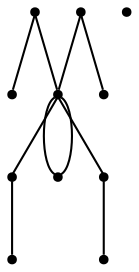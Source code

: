 graph {
  node [shape=point,comment="{\"directed\":false,\"doi\":\"10.1007/978-3-031-22203-0_5\",\"figure\":\"4\"}"]

  v0 [pos="1241.093619202688,436.3465166705854"]
  v1 [pos="1064.5028920922264,505.10866271123336"]
  v2 [pos="974.3844009102833,736.3903840780818"]
  v3 [pos="989.4909741259388,567.6166068367572"]
  v4 [pos="1287.9760878029983,556.6787461383982"]
  v5 [pos="869.9427140245141,423.0650938174631"]
  v6 [pos="1174.4163305266911,336.3314914797103"]
  v7 [pos="764.4551248444498,442.5971815233246"]
  v8 [pos="619.1196629487412,427.7535375704862"]
  v9 [pos="872.2848026251631,589.4948240482817"]
  v10 [pos="701.1660814170681,575.4315037482763"]

  v1 -- v2 [id="-2",pos="1064.5028920922264,505.10866271123336 1041.06168958628,636.3756768253984 1007.7230452482817,703.0521483271873 974.3844009102833,736.3903840780818"]
  v5 -- v1 [id="-6",pos="869.9427140245141,423.0650938174631 886.7412478582754,430.4870429691591 886.7412478582754,430.4870429691591 886.7412478582754,430.4870429691591 903.5397816920367,437.90899212085515 937.1409826067097,452.7569600331035 969.5628091383397,466.4298283880921 1001.9929657526882,480.10269674308086 1033.2479448195618,492.6045351496663 1048.8754343529984,498.855454352959 1064.5028920922264,505.10866271123336 1064.5028920922264,505.10866271123336 1064.5028920922264,505.10866271123336"]
  v9 -- v0 [id="-7",pos="872.2848026251631,589.4948240482817 893.7715833189555,601.9956212072887 893.7715833189555,601.9956212072887 893.7715833189555,601.9956212072887 915.2624972598983,614.4974596138741 958.2359950590653,639.5011364270448 1006.6812126127193,649.660978524462 1055.1264301663732,659.8166238377461 1109.0433038860963,655.1284344352766 1135.1308337771673,619.8815839245917 1161.2183636682382,584.6305684235931 1159.4846890481226,518.8250568046931 1172.5075969926534,483.1406597543165 1185.5305049371839,447.46036410661554 1213.3099954463607,441.90127840889556 1227.203810359682,439.12580516889193 1241.093619202688,436.3465166705854 1241.093619202688,436.3465166705854 1241.093619202688,436.3465166705854"]
  v1 -- v9 [id="-11",pos="1064.5028920922264,505.10866271123336 1044.9706603874233,506.66910335707485 1044.9706603874233,506.66910335707485 1044.9706603874233,506.66910335707485 1025.4342000528434,508.23183315789805 986.3654762192515,511.3572927595444 954.3312210934902,525.421860966953 922.2927691321609,539.4864291743615 897.288785878662,564.4901059875324 884.7867942519126,576.9919443941178 872.2848026251631,589.4948240482817 872.2848026251631,589.4948240482817 872.2848026251631,589.4948240482817"]
  v1 -- v3 [id="-15",pos="1064.5028920922264,505.10866271123336 1058.2519280730605,513.4409324939753 1058.2519280730605,513.4409324939753 1058.2519280730605,513.4409324939753 1052.0009322596857,521.7754914316988 1039.4989406329364,538.444609307146 1026.996949006187,548.8628079793007 1014.4949573794376,559.2810066514551 1001.9929657526882,563.4482861203169 989.4909741259388,567.6166068367572"]
  v3 -- v1 [id="-23",pos="989.4909741259388,567.6166068367572 986.3654762192515,578.0337642613332 983.2399783125641,588.4519629334877 975.4262335458458,609.6800919240359 967.6124887791274,630.9082209145838 955.110497152378,662.9420834393925 919.1672712254734,676.4857417131933 883.224045298569,690.0293999869941 823.8395850715093,685.0828540097873 775.3943675178555,618.0146508617595 726.9491499642015,550.9464477137315 689.4431750839534,421.7607841790157 726.5574453111825,353.91328272882345 763.6758487855619,286.0658448662697 875.4103005318506,279.5523723041066 944.1712544789723,314.97424778943196 1012.9322084260939,350.3961232747573 1038.7196645740485,427.753346807571 1051.6092276066668,466.4298283880921 1064.5028920922264,505.10866271123336 1064.5028920922264,505.10866271123336 1064.5028920922264,505.10866271123336"]
  v7 -- v1 [id="-26",pos="764.4551248444498,442.5971815233246 851.9690662316955,505.1063735562517 926.9810159921918,467.60085833649543 1064.5028920922264,505.10866271123336"]
  v5 -- v6 [id="-28",pos="869.9427140245141,423.0650938174631 891.3003466419619,319.40408061716414 992.7915309465485,290.49148090986887 1174.4163305266911,336.3314914797103"]
  v2 -- v4 [id="-30",pos="974.3844009102833,736.3903840780818 1129.9633846013649,725.276250497679 1234.496638808619,665.3716081327905 1287.9760878029983,556.6787461383982"]
  v7 -- v8 [id="-32",pos="764.4551248444498,442.5971815233246 706.1124972529526,484.26997621194266 657.6672796992987,479.32343023473584 619.1196629487412,427.7535375704862"]
}